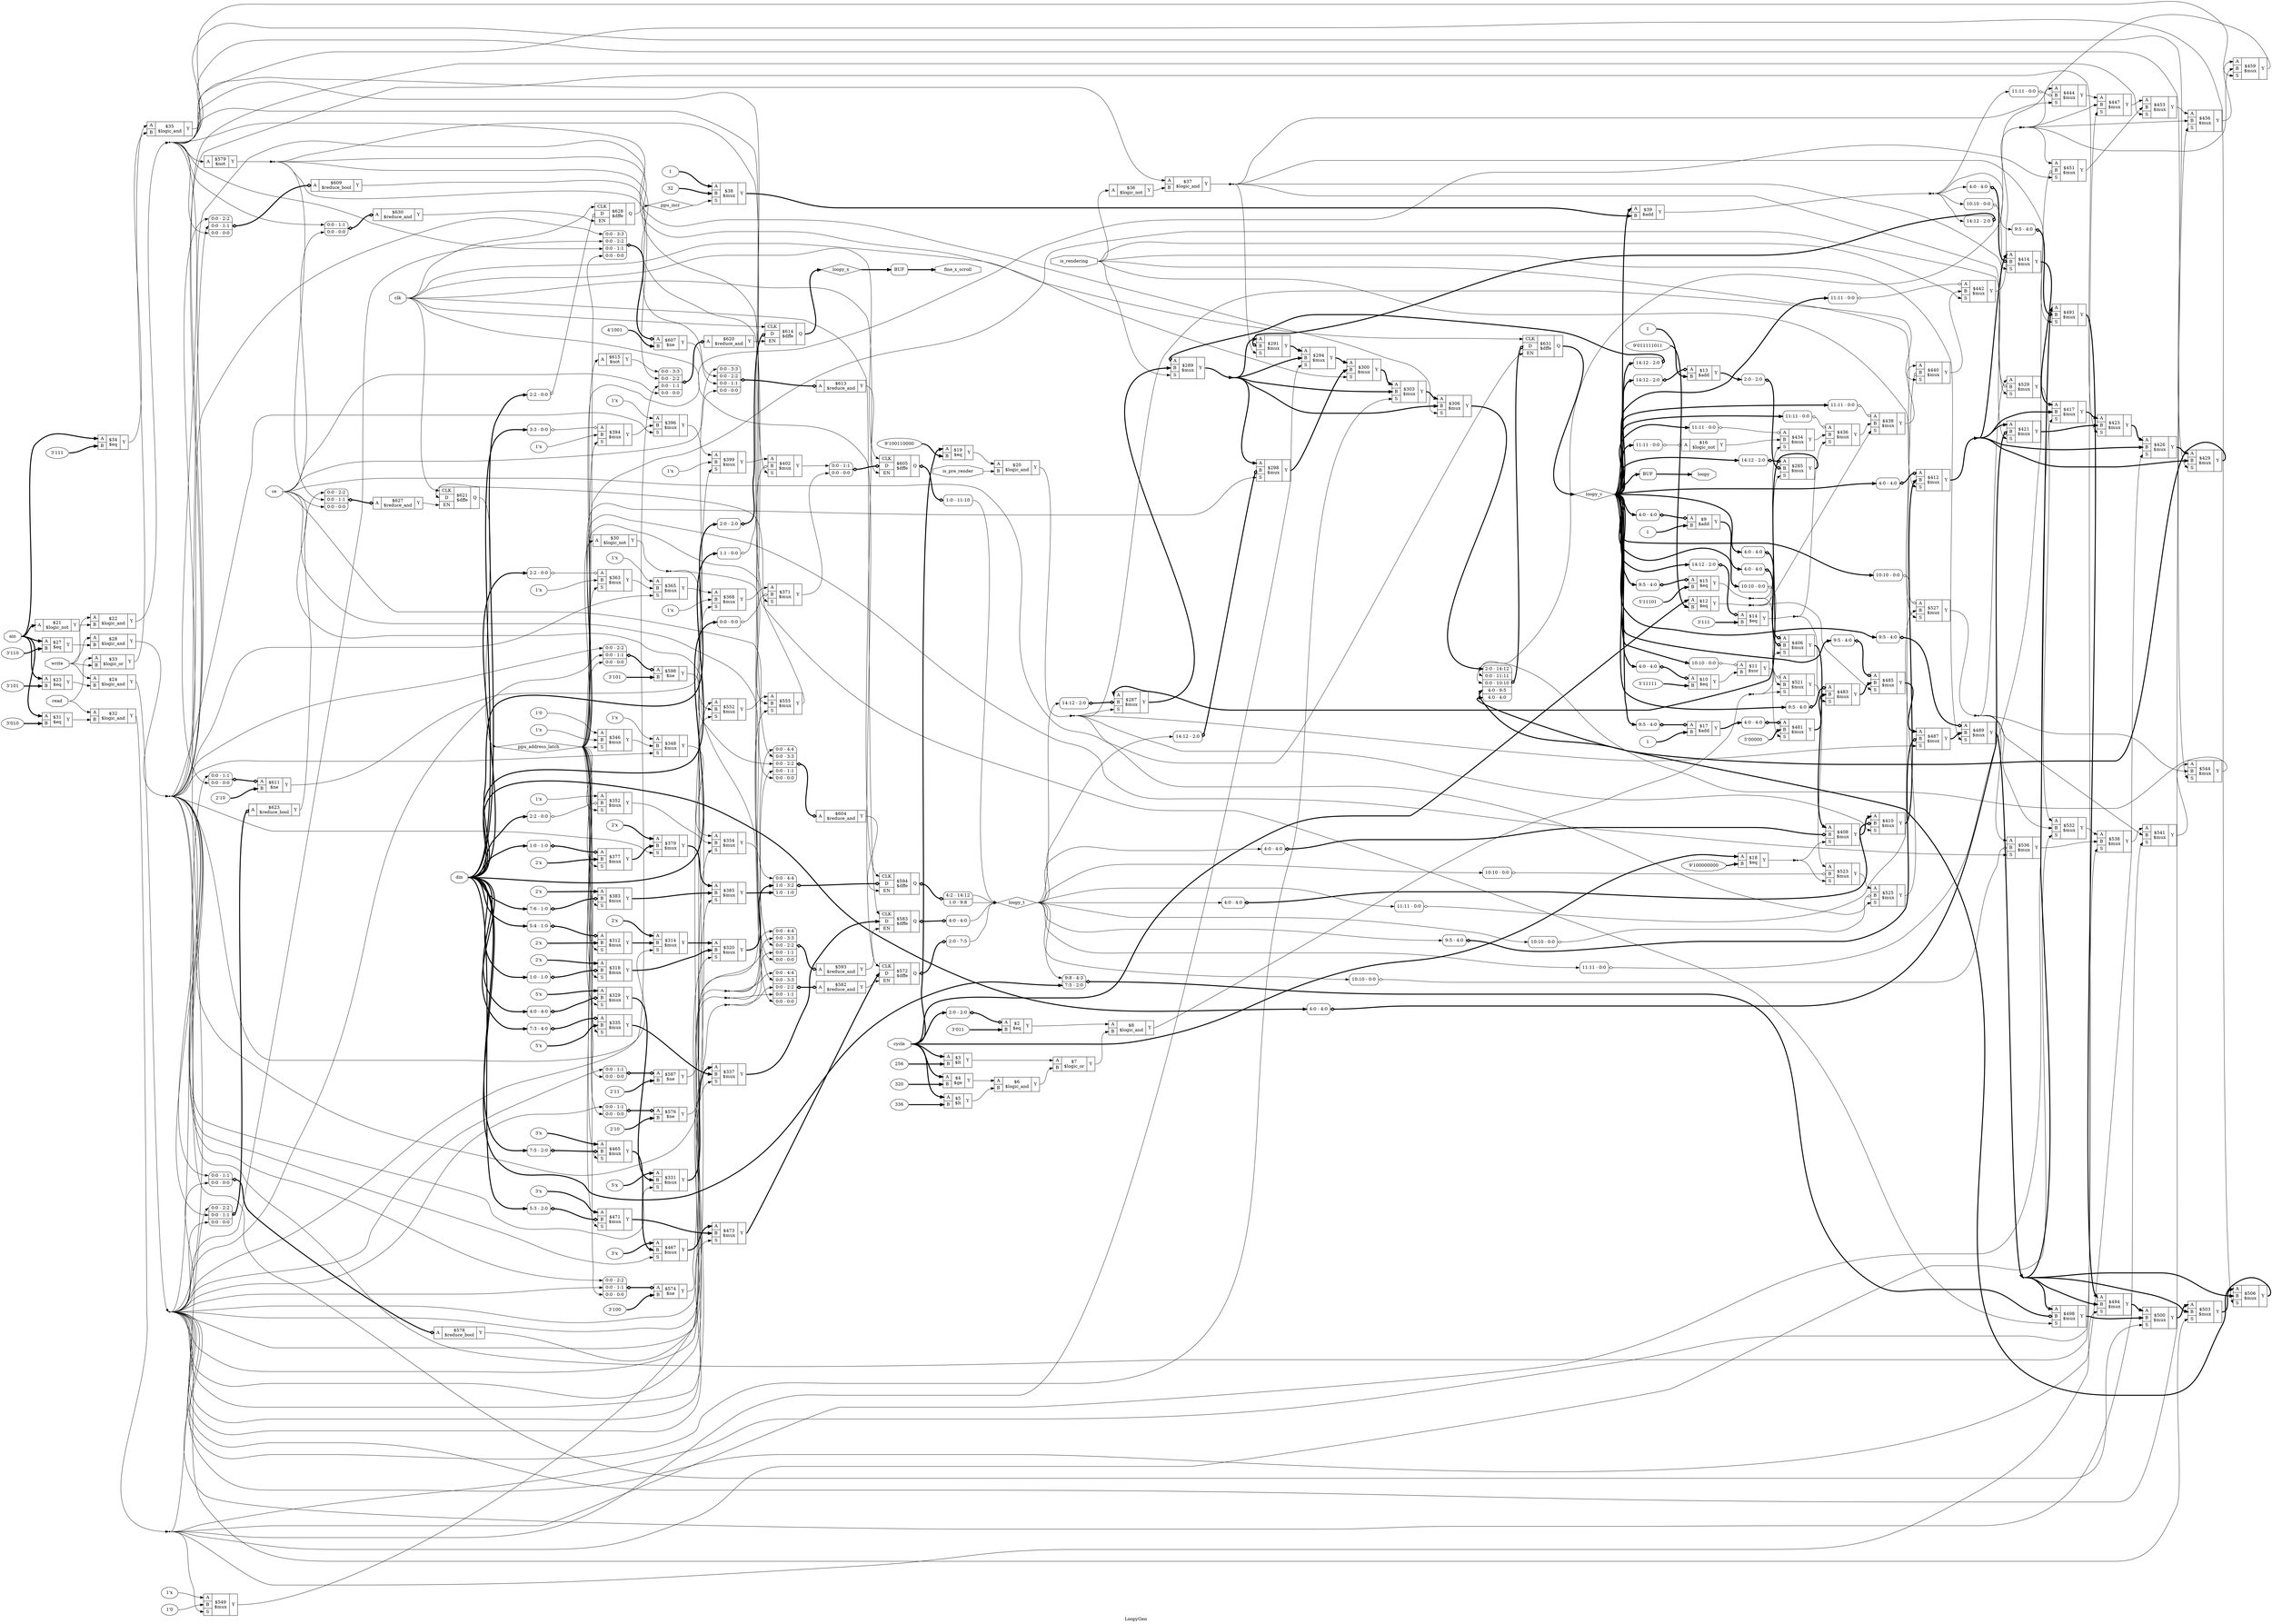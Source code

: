 digraph "LoopyGen" {
label="LoopyGen";
rankdir="LR";
remincross=true;
n136 [ shape=octagon, label="ain", color="black", fontcolor="black" ];
n137 [ shape=octagon, label="ce", color="black", fontcolor="black" ];
n138 [ shape=octagon, label="clk", color="black", fontcolor="black" ];
n139 [ shape=octagon, label="cycle", color="black", fontcolor="black" ];
n140 [ shape=octagon, label="din", color="black", fontcolor="black" ];
n141 [ shape=octagon, label="fine_x_scroll", color="black", fontcolor="black" ];
n142 [ shape=octagon, label="is_pre_render", color="black", fontcolor="black" ];
n143 [ shape=octagon, label="is_rendering", color="black", fontcolor="black" ];
n144 [ shape=octagon, label="loopy", color="black", fontcolor="black" ];
n145 [ shape=diamond, label="loopy_t", color="black", fontcolor="black" ];
n146 [ shape=diamond, label="loopy_v", color="black", fontcolor="black" ];
n147 [ shape=diamond, label="loopy_x", color="black", fontcolor="black" ];
n148 [ shape=diamond, label="ppu_address_latch", color="black", fontcolor="black" ];
n149 [ shape=diamond, label="ppu_incr", color="black", fontcolor="black" ];
n150 [ shape=octagon, label="read", color="black", fontcolor="black" ];
n151 [ shape=octagon, label="write", color="black", fontcolor="black" ];
v1 [ label="1" ];
c155 [ shape=record, label="{{<p152> A|<p153> B}|$9\n$add|{<p154> Y}}" ];
x0 [ shape=record, style=rounded, label="<s0> 4:0 - 4:0 " ];
x0:e -> c155:p152:w [arrowhead=odiamond, arrowtail=odiamond, dir=both, color="black", style="setlinewidth(3)", label=""];
v3 [ label="1" ];
c156 [ shape=record, label="{{<p152> A|<p153> B}|$13\n$add|{<p154> Y}}" ];
x2 [ shape=record, style=rounded, label="<s0> 14:12 - 2:0 " ];
x2:e -> c156:p152:w [arrowhead=odiamond, arrowtail=odiamond, dir=both, color="black", style="setlinewidth(3)", label=""];
v5 [ label="1" ];
c157 [ shape=record, label="{{<p152> A|<p153> B}|$17\n$add|{<p154> Y}}" ];
x4 [ shape=record, style=rounded, label="<s0> 9:5 - 4:0 " ];
x4:e -> c157:p152:w [arrowhead=odiamond, arrowtail=odiamond, dir=both, color="black", style="setlinewidth(3)", label=""];
c158 [ shape=record, label="{{<p152> A|<p153> B}|$39\n$add|{<p154> Y}}" ];
c163 [ shape=record, label="{{<p159> CLK|<p160> D|<p161> EN}|$572\n$dffe|{<p162> Q}}" ];
x6 [ shape=record, style=rounded, label="<s0> 2:0 - 7:5 " ];
c163:p162:e -> x6:w [arrowhead=odiamond, arrowtail=odiamond, dir=both, color="black", style="setlinewidth(3)", label=""];
c164 [ shape=record, label="{{<p159> CLK|<p160> D|<p161> EN}|$583\n$dffe|{<p162> Q}}" ];
x7 [ shape=record, style=rounded, label="<s0> 4:0 - 4:0 " ];
c164:p162:e -> x7:w [arrowhead=odiamond, arrowtail=odiamond, dir=both, color="black", style="setlinewidth(3)", label=""];
c165 [ shape=record, label="{{<p159> CLK|<p160> D|<p161> EN}|$594\n$dffe|{<p162> Q}}" ];
x8 [ shape=record, style=rounded, label="<s2> 0:0 - 4:4 |<s1> 1:0 - 3:2 |<s0> 1:0 - 1:0 " ];
x8:e -> c165:p160:w [arrowhead=odiamond, arrowtail=odiamond, dir=both, color="black", style="setlinewidth(3)", label=""];
x9 [ shape=record, style=rounded, label="<s1> 4:2 - 14:12 |<s0> 1:0 - 9:8 " ];
c165:p162:e -> x9:w [arrowhead=odiamond, arrowtail=odiamond, dir=both, color="black", style="setlinewidth(3)", label=""];
c166 [ shape=record, label="{{<p159> CLK|<p160> D|<p161> EN}|$605\n$dffe|{<p162> Q}}" ];
x10 [ shape=record, style=rounded, label="<s1> 0:0 - 1:1 |<s0> 0:0 - 0:0 " ];
x10:e -> c166:p160:w [arrowhead=odiamond, arrowtail=odiamond, dir=both, color="black", style="setlinewidth(3)", label=""];
x11 [ shape=record, style=rounded, label="<s0> 1:0 - 11:10 " ];
c166:p162:e -> x11:w [arrowhead=odiamond, arrowtail=odiamond, dir=both, color="black", style="setlinewidth(3)", label=""];
c167 [ shape=record, label="{{<p159> CLK|<p160> D|<p161> EN}|$614\n$dffe|{<p162> Q}}" ];
x12 [ shape=record, style=rounded, label="<s0> 2:0 - 2:0 " ];
x12:e -> c167:p160:w [arrowhead=odiamond, arrowtail=odiamond, dir=both, color="black", style="setlinewidth(3)", label=""];
c168 [ shape=record, label="{{<p159> CLK|<p160> D|<p161> EN}|$621\n$dffe|{<p162> Q}}" ];
c169 [ shape=record, label="{{<p159> CLK|<p160> D|<p161> EN}|$628\n$dffe|{<p162> Q}}" ];
x13 [ shape=record, style=rounded, label="<s0> 2:2 - 0:0 " ];
x13:e -> c169:p160:w [arrowhead=odiamond, arrowtail=odiamond, dir=both, color="black", label=""];
c170 [ shape=record, label="{{<p159> CLK|<p160> D|<p161> EN}|$631\n$dffe|{<p162> Q}}" ];
x14 [ shape=record, style=rounded, label="<s4> 2:0 - 14:12 |<s3> 0:0 - 11:11 |<s2> 0:0 - 10:10 |<s1> 4:0 - 9:5 |<s0> 4:0 - 4:0 " ];
x14:e -> c170:p160:w [arrowhead=odiamond, arrowtail=odiamond, dir=both, color="black", style="setlinewidth(3)", label=""];
v16 [ label="3'100" ];
c171 [ shape=record, label="{{<p152> A|<p153> B}|$574\n$ne|{<p154> Y}}" ];
x15 [ shape=record, style=rounded, label="<s2> 0:0 - 2:2 |<s1> 0:0 - 1:1 |<s0> 0:0 - 0:0 " ];
x15:e -> c171:p152:w [arrowhead=odiamond, arrowtail=odiamond, dir=both, color="black", style="setlinewidth(3)", label=""];
v18 [ label="2'10" ];
c172 [ shape=record, label="{{<p152> A|<p153> B}|$576\n$ne|{<p154> Y}}" ];
x17 [ shape=record, style=rounded, label="<s1> 0:0 - 1:1 |<s0> 0:0 - 0:0 " ];
x17:e -> c172:p152:w [arrowhead=odiamond, arrowtail=odiamond, dir=both, color="black", style="setlinewidth(3)", label=""];
c173 [ shape=record, label="{{<p152> A}|$578\n$reduce_bool|{<p154> Y}}" ];
x19 [ shape=record, style=rounded, label="<s1> 0:0 - 1:1 |<s0> 0:0 - 0:0 " ];
x19:e -> c173:p152:w [arrowhead=odiamond, arrowtail=odiamond, dir=both, color="black", style="setlinewidth(3)", label=""];
v21 [ label="2'11" ];
c174 [ shape=record, label="{{<p152> A|<p153> B}|$587\n$ne|{<p154> Y}}" ];
x20 [ shape=record, style=rounded, label="<s1> 0:0 - 1:1 |<s0> 0:0 - 0:0 " ];
x20:e -> c174:p152:w [arrowhead=odiamond, arrowtail=odiamond, dir=both, color="black", style="setlinewidth(3)", label=""];
v23 [ label="3'101" ];
c175 [ shape=record, label="{{<p152> A|<p153> B}|$598\n$ne|{<p154> Y}}" ];
x22 [ shape=record, style=rounded, label="<s2> 0:0 - 2:2 |<s1> 0:0 - 1:1 |<s0> 0:0 - 0:0 " ];
x22:e -> c175:p152:w [arrowhead=odiamond, arrowtail=odiamond, dir=both, color="black", style="setlinewidth(3)", label=""];
v25 [ label="4'1001" ];
c176 [ shape=record, label="{{<p152> A|<p153> B}|$607\n$ne|{<p154> Y}}" ];
x24 [ shape=record, style=rounded, label="<s3> 0:0 - 3:3 |<s2> 0:0 - 2:2 |<s1> 0:0 - 1:1 |<s0> 0:0 - 0:0 " ];
x24:e -> c176:p152:w [arrowhead=odiamond, arrowtail=odiamond, dir=both, color="black", style="setlinewidth(3)", label=""];
c177 [ shape=record, label="{{<p152> A}|$609\n$reduce_bool|{<p154> Y}}" ];
x26 [ shape=record, style=rounded, label="<s2> 0:0 - 2:2 |<s1> 0:0 - 1:1 |<s0> 0:0 - 0:0 " ];
x26:e -> c177:p152:w [arrowhead=odiamond, arrowtail=odiamond, dir=both, color="black", style="setlinewidth(3)", label=""];
v28 [ label="2'10" ];
c178 [ shape=record, label="{{<p152> A|<p153> B}|$611\n$ne|{<p154> Y}}" ];
x27 [ shape=record, style=rounded, label="<s1> 0:0 - 1:1 |<s0> 0:0 - 0:0 " ];
x27:e -> c178:p152:w [arrowhead=odiamond, arrowtail=odiamond, dir=both, color="black", style="setlinewidth(3)", label=""];
c179 [ shape=record, label="{{<p152> A}|$623\n$reduce_bool|{<p154> Y}}" ];
x29 [ shape=record, style=rounded, label="<s2> 0:0 - 2:2 |<s1> 0:0 - 1:1 |<s0> 0:0 - 0:0 " ];
x29:e -> c179:p152:w [arrowhead=odiamond, arrowtail=odiamond, dir=both, color="black", style="setlinewidth(3)", label=""];
c180 [ shape=record, label="{{<p152> A}|$579\n$not|{<p154> Y}}" ];
c181 [ shape=record, label="{{<p152> A}|$615\n$not|{<p154> Y}}" ];
c182 [ shape=record, label="{{<p152> A}|$582\n$reduce_and|{<p154> Y}}" ];
x30 [ shape=record, style=rounded, label="<s4> 0:0 - 4:4 |<s3> 0:0 - 3:3 |<s2> 0:0 - 2:2 |<s1> 0:0 - 1:1 |<s0> 0:0 - 0:0 " ];
x30:e -> c182:p152:w [arrowhead=odiamond, arrowtail=odiamond, dir=both, color="black", style="setlinewidth(3)", label=""];
c183 [ shape=record, label="{{<p152> A}|$593\n$reduce_and|{<p154> Y}}" ];
x31 [ shape=record, style=rounded, label="<s4> 0:0 - 4:4 |<s3> 0:0 - 3:3 |<s2> 0:0 - 2:2 |<s1> 0:0 - 1:1 |<s0> 0:0 - 0:0 " ];
x31:e -> c183:p152:w [arrowhead=odiamond, arrowtail=odiamond, dir=both, color="black", style="setlinewidth(3)", label=""];
c184 [ shape=record, label="{{<p152> A}|$604\n$reduce_and|{<p154> Y}}" ];
x32 [ shape=record, style=rounded, label="<s4> 0:0 - 4:4 |<s3> 0:0 - 3:3 |<s2> 0:0 - 2:2 |<s1> 0:0 - 1:1 |<s0> 0:0 - 0:0 " ];
x32:e -> c184:p152:w [arrowhead=odiamond, arrowtail=odiamond, dir=both, color="black", style="setlinewidth(3)", label=""];
c185 [ shape=record, label="{{<p152> A}|$613\n$reduce_and|{<p154> Y}}" ];
x33 [ shape=record, style=rounded, label="<s3> 0:0 - 3:3 |<s2> 0:0 - 2:2 |<s1> 0:0 - 1:1 |<s0> 0:0 - 0:0 " ];
x33:e -> c185:p152:w [arrowhead=odiamond, arrowtail=odiamond, dir=both, color="black", style="setlinewidth(3)", label=""];
c186 [ shape=record, label="{{<p152> A}|$620\n$reduce_and|{<p154> Y}}" ];
x34 [ shape=record, style=rounded, label="<s3> 0:0 - 3:3 |<s2> 0:0 - 2:2 |<s1> 0:0 - 1:1 |<s0> 0:0 - 0:0 " ];
x34:e -> c186:p152:w [arrowhead=odiamond, arrowtail=odiamond, dir=both, color="black", style="setlinewidth(3)", label=""];
c187 [ shape=record, label="{{<p152> A}|$627\n$reduce_and|{<p154> Y}}" ];
x35 [ shape=record, style=rounded, label="<s2> 0:0 - 2:2 |<s1> 0:0 - 1:1 |<s0> 0:0 - 0:0 " ];
x35:e -> c187:p152:w [arrowhead=odiamond, arrowtail=odiamond, dir=both, color="black", style="setlinewidth(3)", label=""];
c188 [ shape=record, label="{{<p152> A}|$630\n$reduce_and|{<p154> Y}}" ];
x36 [ shape=record, style=rounded, label="<s1> 0:0 - 1:1 |<s0> 0:0 - 0:0 " ];
x36:e -> c188:p152:w [arrowhead=odiamond, arrowtail=odiamond, dir=both, color="black", style="setlinewidth(3)", label=""];
v38 [ label="3'011" ];
c189 [ shape=record, label="{{<p152> A|<p153> B}|$2\n$eq|{<p154> Y}}" ];
x37 [ shape=record, style=rounded, label="<s0> 2:0 - 2:0 " ];
x37:e -> c189:p152:w [arrowhead=odiamond, arrowtail=odiamond, dir=both, color="black", style="setlinewidth(3)", label=""];
v40 [ label="5'11111" ];
c190 [ shape=record, label="{{<p152> A|<p153> B}|$10\n$eq|{<p154> Y}}" ];
x39 [ shape=record, style=rounded, label="<s0> 4:0 - 4:0 " ];
x39:e -> c190:p152:w [arrowhead=odiamond, arrowtail=odiamond, dir=both, color="black", style="setlinewidth(3)", label=""];
v41 [ label="9'011111011" ];
c191 [ shape=record, label="{{<p152> A|<p153> B}|$12\n$eq|{<p154> Y}}" ];
v43 [ label="3'111" ];
c192 [ shape=record, label="{{<p152> A|<p153> B}|$14\n$eq|{<p154> Y}}" ];
x42 [ shape=record, style=rounded, label="<s0> 14:12 - 2:0 " ];
x42:e -> c192:p152:w [arrowhead=odiamond, arrowtail=odiamond, dir=both, color="black", style="setlinewidth(3)", label=""];
v45 [ label="5'11101" ];
c193 [ shape=record, label="{{<p152> A|<p153> B}|$15\n$eq|{<p154> Y}}" ];
x44 [ shape=record, style=rounded, label="<s0> 9:5 - 4:0 " ];
x44:e -> c193:p152:w [arrowhead=odiamond, arrowtail=odiamond, dir=both, color="black", style="setlinewidth(3)", label=""];
v46 [ label="9'100000000" ];
c194 [ shape=record, label="{{<p152> A|<p153> B}|$18\n$eq|{<p154> Y}}" ];
v47 [ label="9'100110000" ];
c195 [ shape=record, label="{{<p152> A|<p153> B}|$19\n$eq|{<p154> Y}}" ];
c196 [ shape=record, label="{{<p152> A}|$21\n$logic_not|{<p154> Y}}" ];
v48 [ label="3'101" ];
c197 [ shape=record, label="{{<p152> A|<p153> B}|$23\n$eq|{<p154> Y}}" ];
v49 [ label="3'110" ];
c198 [ shape=record, label="{{<p152> A|<p153> B}|$27\n$eq|{<p154> Y}}" ];
v50 [ label="3'010" ];
c199 [ shape=record, label="{{<p152> A|<p153> B}|$31\n$eq|{<p154> Y}}" ];
v51 [ label="3'111" ];
c200 [ shape=record, label="{{<p152> A|<p153> B}|$34\n$eq|{<p154> Y}}" ];
v52 [ label="320" ];
c201 [ shape=record, label="{{<p152> A|<p153> B}|$4\n$ge|{<p154> Y}}" ];
c202 [ shape=record, label="{{<p152> A|<p153> B}|$6\n$logic_and|{<p154> Y}}" ];
c203 [ shape=record, label="{{<p152> A|<p153> B}|$8\n$logic_and|{<p154> Y}}" ];
c204 [ shape=record, label="{{<p152> A|<p153> B}|$20\n$logic_and|{<p154> Y}}" ];
c205 [ shape=record, label="{{<p152> A|<p153> B}|$22\n$logic_and|{<p154> Y}}" ];
c206 [ shape=record, label="{{<p152> A|<p153> B}|$24\n$logic_and|{<p154> Y}}" ];
c207 [ shape=record, label="{{<p152> A|<p153> B}|$28\n$logic_and|{<p154> Y}}" ];
c208 [ shape=record, label="{{<p152> A|<p153> B}|$32\n$logic_and|{<p154> Y}}" ];
c209 [ shape=record, label="{{<p152> A|<p153> B}|$35\n$logic_and|{<p154> Y}}" ];
c210 [ shape=record, label="{{<p152> A|<p153> B}|$37\n$logic_and|{<p154> Y}}" ];
c211 [ shape=record, label="{{<p152> A}|$16\n$logic_not|{<p154> Y}}" ];
x53 [ shape=record, style=rounded, label="<s0> 11:11 - 0:0 " ];
x53:e -> c211:p152:w [arrowhead=odiamond, arrowtail=odiamond, dir=both, color="black", label=""];
c212 [ shape=record, label="{{<p152> A}|$30\n$logic_not|{<p154> Y}}" ];
c213 [ shape=record, label="{{<p152> A}|$36\n$logic_not|{<p154> Y}}" ];
c214 [ shape=record, label="{{<p152> A|<p153> B}|$7\n$logic_or|{<p154> Y}}" ];
c215 [ shape=record, label="{{<p152> A|<p153> B}|$33\n$logic_or|{<p154> Y}}" ];
v54 [ label="256" ];
c216 [ shape=record, label="{{<p152> A|<p153> B}|$3\n$lt|{<p154> Y}}" ];
v55 [ label="336" ];
c217 [ shape=record, label="{{<p152> A|<p153> B}|$5\n$lt|{<p154> Y}}" ];
c219 [ shape=record, label="{{<p152> A|<p153> B|<p218> S}|$285\n$mux|{<p154> Y}}" ];
x56 [ shape=record, style=rounded, label="<s0> 14:12 - 2:0 " ];
x56:e -> c219:p152:w [arrowhead=odiamond, arrowtail=odiamond, dir=both, color="black", style="setlinewidth(3)", label=""];
x57 [ shape=record, style=rounded, label="<s0> 2:0 - 2:0 " ];
x57:e -> c219:p153:w [arrowhead=odiamond, arrowtail=odiamond, dir=both, color="black", style="setlinewidth(3)", label=""];
c220 [ shape=record, label="{{<p152> A|<p153> B|<p218> S}|$287\n$mux|{<p154> Y}}" ];
x58 [ shape=record, style=rounded, label="<s0> 14:12 - 2:0 " ];
x58:e -> c220:p153:w [arrowhead=odiamond, arrowtail=odiamond, dir=both, color="black", style="setlinewidth(3)", label=""];
c221 [ shape=record, label="{{<p152> A|<p153> B|<p218> S}|$289\n$mux|{<p154> Y}}" ];
x59 [ shape=record, style=rounded, label="<s0> 14:12 - 2:0 " ];
x59:e -> c221:p152:w [arrowhead=odiamond, arrowtail=odiamond, dir=both, color="black", style="setlinewidth(3)", label=""];
c222 [ shape=record, label="{{<p152> A|<p153> B|<p218> S}|$291\n$mux|{<p154> Y}}" ];
x60 [ shape=record, style=rounded, label="<s0> 14:12 - 2:0 " ];
x60:e -> c222:p153:w [arrowhead=odiamond, arrowtail=odiamond, dir=both, color="black", style="setlinewidth(3)", label=""];
c223 [ shape=record, label="{{<p152> A|<p153> B|<p218> S}|$294\n$mux|{<p154> Y}}" ];
c224 [ shape=record, label="{{<p152> A|<p153> B|<p218> S}|$298\n$mux|{<p154> Y}}" ];
x61 [ shape=record, style=rounded, label="<s0> 14:12 - 2:0 " ];
x61:e -> c224:p153:w [arrowhead=odiamond, arrowtail=odiamond, dir=both, color="black", style="setlinewidth(3)", label=""];
c225 [ shape=record, label="{{<p152> A|<p153> B|<p218> S}|$300\n$mux|{<p154> Y}}" ];
c226 [ shape=record, label="{{<p152> A|<p153> B|<p218> S}|$303\n$mux|{<p154> Y}}" ];
c227 [ shape=record, label="{{<p152> A|<p153> B|<p218> S}|$306\n$mux|{<p154> Y}}" ];
v63 [ label="2'x" ];
c228 [ shape=record, label="{{<p152> A|<p153> B|<p218> S}|$312\n$mux|{<p154> Y}}" ];
x62 [ shape=record, style=rounded, label="<s0> 5:4 - 1:0 " ];
x62:e -> c228:p152:w [arrowhead=odiamond, arrowtail=odiamond, dir=both, color="black", style="setlinewidth(3)", label=""];
v64 [ label="2'x" ];
c229 [ shape=record, label="{{<p152> A|<p153> B|<p218> S}|$314\n$mux|{<p154> Y}}" ];
v65 [ label="2'x" ];
c230 [ shape=record, label="{{<p152> A|<p153> B|<p218> S}|$318\n$mux|{<p154> Y}}" ];
x66 [ shape=record, style=rounded, label="<s0> 1:0 - 1:0 " ];
x66:e -> c230:p153:w [arrowhead=odiamond, arrowtail=odiamond, dir=both, color="black", style="setlinewidth(3)", label=""];
c231 [ shape=record, label="{{<p152> A|<p153> B|<p218> S}|$320\n$mux|{<p154> Y}}" ];
v67 [ label="5'x" ];
c232 [ shape=record, label="{{<p152> A|<p153> B|<p218> S}|$329\n$mux|{<p154> Y}}" ];
x68 [ shape=record, style=rounded, label="<s0> 4:0 - 4:0 " ];
x68:e -> c232:p153:w [arrowhead=odiamond, arrowtail=odiamond, dir=both, color="black", style="setlinewidth(3)", label=""];
v69 [ label="5'x" ];
c233 [ shape=record, label="{{<p152> A|<p153> B|<p218> S}|$331\n$mux|{<p154> Y}}" ];
v71 [ label="5'x" ];
c234 [ shape=record, label="{{<p152> A|<p153> B|<p218> S}|$335\n$mux|{<p154> Y}}" ];
x70 [ shape=record, style=rounded, label="<s0> 7:3 - 4:0 " ];
x70:e -> c234:p152:w [arrowhead=odiamond, arrowtail=odiamond, dir=both, color="black", style="setlinewidth(3)", label=""];
c235 [ shape=record, label="{{<p152> A|<p153> B|<p218> S}|$337\n$mux|{<p154> Y}}" ];
v72 [ label="1'0" ];
v73 [ label="1'x" ];
c236 [ shape=record, label="{{<p152> A|<p153> B|<p218> S}|$346\n$mux|{<p154> Y}}" ];
v74 [ label="1'x" ];
c237 [ shape=record, label="{{<p152> A|<p153> B|<p218> S}|$348\n$mux|{<p154> Y}}" ];
v75 [ label="1'x" ];
c238 [ shape=record, label="{{<p152> A|<p153> B|<p218> S}|$352\n$mux|{<p154> Y}}" ];
x76 [ shape=record, style=rounded, label="<s0> 2:2 - 0:0 " ];
x76:e -> c238:p153:w [arrowhead=odiamond, arrowtail=odiamond, dir=both, color="black", label=""];
c239 [ shape=record, label="{{<p152> A|<p153> B|<p218> S}|$354\n$mux|{<p154> Y}}" ];
v78 [ label="1'x" ];
c240 [ shape=record, label="{{<p152> A|<p153> B|<p218> S}|$363\n$mux|{<p154> Y}}" ];
x77 [ shape=record, style=rounded, label="<s0> 2:2 - 0:0 " ];
x77:e -> c240:p152:w [arrowhead=odiamond, arrowtail=odiamond, dir=both, color="black", label=""];
v79 [ label="1'x" ];
c241 [ shape=record, label="{{<p152> A|<p153> B|<p218> S}|$365\n$mux|{<p154> Y}}" ];
v80 [ label="1'x" ];
c242 [ shape=record, label="{{<p152> A|<p153> B|<p218> S}|$368\n$mux|{<p154> Y}}" ];
c243 [ shape=record, label="{{<p152> A|<p153> B|<p218> S}|$371\n$mux|{<p154> Y}}" ];
x81 [ shape=record, style=rounded, label="<s0> 0:0 - 0:0 " ];
x81:e -> c243:p153:w [arrowhead=odiamond, arrowtail=odiamond, dir=both, color="black", label=""];
v83 [ label="2'x" ];
c244 [ shape=record, label="{{<p152> A|<p153> B|<p218> S}|$377\n$mux|{<p154> Y}}" ];
x82 [ shape=record, style=rounded, label="<s0> 1:0 - 1:0 " ];
x82:e -> c244:p152:w [arrowhead=odiamond, arrowtail=odiamond, dir=both, color="black", style="setlinewidth(3)", label=""];
v84 [ label="2'x" ];
c245 [ shape=record, label="{{<p152> A|<p153> B|<p218> S}|$379\n$mux|{<p154> Y}}" ];
v85 [ label="2'x" ];
c246 [ shape=record, label="{{<p152> A|<p153> B|<p218> S}|$383\n$mux|{<p154> Y}}" ];
x86 [ shape=record, style=rounded, label="<s0> 7:6 - 1:0 " ];
x86:e -> c246:p153:w [arrowhead=odiamond, arrowtail=odiamond, dir=both, color="black", style="setlinewidth(3)", label=""];
c247 [ shape=record, label="{{<p152> A|<p153> B|<p218> S}|$385\n$mux|{<p154> Y}}" ];
v88 [ label="1'x" ];
c248 [ shape=record, label="{{<p152> A|<p153> B|<p218> S}|$394\n$mux|{<p154> Y}}" ];
x87 [ shape=record, style=rounded, label="<s0> 3:3 - 0:0 " ];
x87:e -> c248:p152:w [arrowhead=odiamond, arrowtail=odiamond, dir=both, color="black", label=""];
v89 [ label="1'x" ];
c249 [ shape=record, label="{{<p152> A|<p153> B|<p218> S}|$396\n$mux|{<p154> Y}}" ];
v90 [ label="1'x" ];
c250 [ shape=record, label="{{<p152> A|<p153> B|<p218> S}|$399\n$mux|{<p154> Y}}" ];
c251 [ shape=record, label="{{<p152> A|<p153> B|<p218> S}|$402\n$mux|{<p154> Y}}" ];
x91 [ shape=record, style=rounded, label="<s0> 1:1 - 0:0 " ];
x91:e -> c251:p153:w [arrowhead=odiamond, arrowtail=odiamond, dir=both, color="black", label=""];
c252 [ shape=record, label="{{<p152> A|<p153> B|<p218> S}|$406\n$mux|{<p154> Y}}" ];
x92 [ shape=record, style=rounded, label="<s0> 4:0 - 4:0 " ];
x92:e -> c252:p152:w [arrowhead=odiamond, arrowtail=odiamond, dir=both, color="black", style="setlinewidth(3)", label=""];
x93 [ shape=record, style=rounded, label="<s0> 4:0 - 4:0 " ];
x93:e -> c252:p153:w [arrowhead=odiamond, arrowtail=odiamond, dir=both, color="black", style="setlinewidth(3)", label=""];
c253 [ shape=record, label="{{<p152> A|<p153> B|<p218> S}|$408\n$mux|{<p154> Y}}" ];
x94 [ shape=record, style=rounded, label="<s0> 4:0 - 4:0 " ];
x94:e -> c253:p153:w [arrowhead=odiamond, arrowtail=odiamond, dir=both, color="black", style="setlinewidth(3)", label=""];
c254 [ shape=record, label="{{<p152> A|<p153> B|<p218> S}|$410\n$mux|{<p154> Y}}" ];
x95 [ shape=record, style=rounded, label="<s0> 4:0 - 4:0 " ];
x95:e -> c254:p153:w [arrowhead=odiamond, arrowtail=odiamond, dir=both, color="black", style="setlinewidth(3)", label=""];
c255 [ shape=record, label="{{<p152> A|<p153> B|<p218> S}|$412\n$mux|{<p154> Y}}" ];
x96 [ shape=record, style=rounded, label="<s0> 4:0 - 4:0 " ];
x96:e -> c255:p152:w [arrowhead=odiamond, arrowtail=odiamond, dir=both, color="black", style="setlinewidth(3)", label=""];
c256 [ shape=record, label="{{<p152> A|<p153> B|<p218> S}|$414\n$mux|{<p154> Y}}" ];
x97 [ shape=record, style=rounded, label="<s0> 4:0 - 4:0 " ];
x97:e -> c256:p153:w [arrowhead=odiamond, arrowtail=odiamond, dir=both, color="black", style="setlinewidth(3)", label=""];
c257 [ shape=record, label="{{<p152> A|<p153> B|<p218> S}|$417\n$mux|{<p154> Y}}" ];
c258 [ shape=record, label="{{<p152> A|<p153> B|<p218> S}|$421\n$mux|{<p154> Y}}" ];
x98 [ shape=record, style=rounded, label="<s0> 4:0 - 4:0 " ];
x98:e -> c258:p153:w [arrowhead=odiamond, arrowtail=odiamond, dir=both, color="black", style="setlinewidth(3)", label=""];
c259 [ shape=record, label="{{<p152> A|<p153> B|<p218> S}|$423\n$mux|{<p154> Y}}" ];
c260 [ shape=record, label="{{<p152> A|<p153> B|<p218> S}|$426\n$mux|{<p154> Y}}" ];
c261 [ shape=record, label="{{<p152> A|<p153> B|<p218> S}|$429\n$mux|{<p154> Y}}" ];
c262 [ shape=record, label="{{<p152> A|<p153> B|<p218> S}|$434\n$mux|{<p154> Y}}" ];
x99 [ shape=record, style=rounded, label="<s0> 11:11 - 0:0 " ];
x99:e -> c262:p152:w [arrowhead=odiamond, arrowtail=odiamond, dir=both, color="black", label=""];
c263 [ shape=record, label="{{<p152> A|<p153> B|<p218> S}|$436\n$mux|{<p154> Y}}" ];
x100 [ shape=record, style=rounded, label="<s0> 11:11 - 0:0 " ];
x100:e -> c263:p152:w [arrowhead=odiamond, arrowtail=odiamond, dir=both, color="black", label=""];
c264 [ shape=record, label="{{<p152> A|<p153> B|<p218> S}|$438\n$mux|{<p154> Y}}" ];
x101 [ shape=record, style=rounded, label="<s0> 11:11 - 0:0 " ];
x101:e -> c264:p152:w [arrowhead=odiamond, arrowtail=odiamond, dir=both, color="black", label=""];
c265 [ shape=record, label="{{<p152> A|<p153> B|<p218> S}|$440\n$mux|{<p154> Y}}" ];
x102 [ shape=record, style=rounded, label="<s0> 11:11 - 0:0 " ];
x102:e -> c265:p153:w [arrowhead=odiamond, arrowtail=odiamond, dir=both, color="black", label=""];
c266 [ shape=record, label="{{<p152> A|<p153> B|<p218> S}|$442\n$mux|{<p154> Y}}" ];
x103 [ shape=record, style=rounded, label="<s0> 11:11 - 0:0 " ];
x103:e -> c266:p152:w [arrowhead=odiamond, arrowtail=odiamond, dir=both, color="black", label=""];
c267 [ shape=record, label="{{<p152> A|<p153> B|<p218> S}|$444\n$mux|{<p154> Y}}" ];
x104 [ shape=record, style=rounded, label="<s0> 11:11 - 0:0 " ];
x104:e -> c267:p153:w [arrowhead=odiamond, arrowtail=odiamond, dir=both, color="black", label=""];
c268 [ shape=record, label="{{<p152> A|<p153> B|<p218> S}|$447\n$mux|{<p154> Y}}" ];
c269 [ shape=record, label="{{<p152> A|<p153> B|<p218> S}|$451\n$mux|{<p154> Y}}" ];
x105 [ shape=record, style=rounded, label="<s0> 11:11 - 0:0 " ];
x105:e -> c269:p153:w [arrowhead=odiamond, arrowtail=odiamond, dir=both, color="black", label=""];
c270 [ shape=record, label="{{<p152> A|<p153> B|<p218> S}|$453\n$mux|{<p154> Y}}" ];
c271 [ shape=record, label="{{<p152> A|<p153> B|<p218> S}|$456\n$mux|{<p154> Y}}" ];
c272 [ shape=record, label="{{<p152> A|<p153> B|<p218> S}|$459\n$mux|{<p154> Y}}" ];
v106 [ label="3'x" ];
c273 [ shape=record, label="{{<p152> A|<p153> B|<p218> S}|$465\n$mux|{<p154> Y}}" ];
x107 [ shape=record, style=rounded, label="<s0> 7:5 - 2:0 " ];
x107:e -> c273:p153:w [arrowhead=odiamond, arrowtail=odiamond, dir=both, color="black", style="setlinewidth(3)", label=""];
v108 [ label="3'x" ];
c274 [ shape=record, label="{{<p152> A|<p153> B|<p218> S}|$467\n$mux|{<p154> Y}}" ];
v109 [ label="3'x" ];
c275 [ shape=record, label="{{<p152> A|<p153> B|<p218> S}|$471\n$mux|{<p154> Y}}" ];
x110 [ shape=record, style=rounded, label="<s0> 5:3 - 2:0 " ];
x110:e -> c275:p153:w [arrowhead=odiamond, arrowtail=odiamond, dir=both, color="black", style="setlinewidth(3)", label=""];
c276 [ shape=record, label="{{<p152> A|<p153> B|<p218> S}|$473\n$mux|{<p154> Y}}" ];
v112 [ label="5'00000" ];
c277 [ shape=record, label="{{<p152> A|<p153> B|<p218> S}|$481\n$mux|{<p154> Y}}" ];
x111 [ shape=record, style=rounded, label="<s0> 4:0 - 4:0 " ];
x111:e -> c277:p152:w [arrowhead=odiamond, arrowtail=odiamond, dir=both, color="black", style="setlinewidth(3)", label=""];
c278 [ shape=record, label="{{<p152> A|<p153> B|<p218> S}|$483\n$mux|{<p154> Y}}" ];
x113 [ shape=record, style=rounded, label="<s0> 9:5 - 4:0 " ];
x113:e -> c278:p152:w [arrowhead=odiamond, arrowtail=odiamond, dir=both, color="black", style="setlinewidth(3)", label=""];
c279 [ shape=record, label="{{<p152> A|<p153> B|<p218> S}|$485\n$mux|{<p154> Y}}" ];
x114 [ shape=record, style=rounded, label="<s0> 9:5 - 4:0 " ];
x114:e -> c279:p152:w [arrowhead=odiamond, arrowtail=odiamond, dir=both, color="black", style="setlinewidth(3)", label=""];
c280 [ shape=record, label="{{<p152> A|<p153> B|<p218> S}|$487\n$mux|{<p154> Y}}" ];
x115 [ shape=record, style=rounded, label="<s0> 9:5 - 4:0 " ];
x115:e -> c280:p153:w [arrowhead=odiamond, arrowtail=odiamond, dir=both, color="black", style="setlinewidth(3)", label=""];
c281 [ shape=record, label="{{<p152> A|<p153> B|<p218> S}|$489\n$mux|{<p154> Y}}" ];
x116 [ shape=record, style=rounded, label="<s0> 9:5 - 4:0 " ];
x116:e -> c281:p152:w [arrowhead=odiamond, arrowtail=odiamond, dir=both, color="black", style="setlinewidth(3)", label=""];
c282 [ shape=record, label="{{<p152> A|<p153> B|<p218> S}|$491\n$mux|{<p154> Y}}" ];
x117 [ shape=record, style=rounded, label="<s0> 9:5 - 4:0 " ];
x117:e -> c282:p153:w [arrowhead=odiamond, arrowtail=odiamond, dir=both, color="black", style="setlinewidth(3)", label=""];
c283 [ shape=record, label="{{<p152> A|<p153> B|<p218> S}|$494\n$mux|{<p154> Y}}" ];
c284 [ shape=record, label="{{<p152> A|<p153> B|<p218> S}|$498\n$mux|{<p154> Y}}" ];
x118 [ shape=record, style=rounded, label="<s1> 9:8 - 4:3 |<s0> 7:5 - 2:0 " ];
x118:e -> c284:p153:w [arrowhead=odiamond, arrowtail=odiamond, dir=both, color="black", style="setlinewidth(3)", label=""];
c285 [ shape=record, label="{{<p152> A|<p153> B|<p218> S}|$500\n$mux|{<p154> Y}}" ];
c286 [ shape=record, label="{{<p152> A|<p153> B|<p218> S}|$503\n$mux|{<p154> Y}}" ];
c287 [ shape=record, label="{{<p152> A|<p153> B|<p218> S}|$506\n$mux|{<p154> Y}}" ];
c288 [ shape=record, label="{{<p152> A|<p153> B|<p218> S}|$521\n$mux|{<p154> Y}}" ];
x119 [ shape=record, style=rounded, label="<s0> 10:10 - 0:0 " ];
x119:e -> c288:p152:w [arrowhead=odiamond, arrowtail=odiamond, dir=both, color="black", label=""];
c289 [ shape=record, label="{{<p152> A|<p153> B|<p218> S}|$523\n$mux|{<p154> Y}}" ];
x120 [ shape=record, style=rounded, label="<s0> 10:10 - 0:0 " ];
x120:e -> c289:p153:w [arrowhead=odiamond, arrowtail=odiamond, dir=both, color="black", label=""];
c290 [ shape=record, label="{{<p152> A|<p153> B|<p218> S}|$525\n$mux|{<p154> Y}}" ];
x121 [ shape=record, style=rounded, label="<s0> 10:10 - 0:0 " ];
x121:e -> c290:p153:w [arrowhead=odiamond, arrowtail=odiamond, dir=both, color="black", label=""];
c291 [ shape=record, label="{{<p152> A|<p153> B|<p218> S}|$527\n$mux|{<p154> Y}}" ];
x122 [ shape=record, style=rounded, label="<s0> 10:10 - 0:0 " ];
x122:e -> c291:p152:w [arrowhead=odiamond, arrowtail=odiamond, dir=both, color="black", label=""];
c292 [ shape=record, label="{{<p152> A|<p153> B|<p218> S}|$529\n$mux|{<p154> Y}}" ];
x123 [ shape=record, style=rounded, label="<s0> 10:10 - 0:0 " ];
x123:e -> c292:p153:w [arrowhead=odiamond, arrowtail=odiamond, dir=both, color="black", label=""];
c293 [ shape=record, label="{{<p152> A|<p153> B|<p218> S}|$532\n$mux|{<p154> Y}}" ];
c294 [ shape=record, label="{{<p152> A|<p153> B|<p218> S}|$536\n$mux|{<p154> Y}}" ];
x124 [ shape=record, style=rounded, label="<s0> 10:10 - 0:0 " ];
x124:e -> c294:p153:w [arrowhead=odiamond, arrowtail=odiamond, dir=both, color="black", label=""];
c295 [ shape=record, label="{{<p152> A|<p153> B|<p218> S}|$538\n$mux|{<p154> Y}}" ];
c296 [ shape=record, label="{{<p152> A|<p153> B|<p218> S}|$541\n$mux|{<p154> Y}}" ];
c297 [ shape=record, label="{{<p152> A|<p153> B|<p218> S}|$544\n$mux|{<p154> Y}}" ];
v125 [ label="1'x" ];
v126 [ label="1'0" ];
c298 [ shape=record, label="{{<p152> A|<p153> B|<p218> S}|$549\n$mux|{<p154> Y}}" ];
c299 [ shape=record, label="{{<p152> A|<p153> B|<p218> S}|$552\n$mux|{<p154> Y}}" ];
c300 [ shape=record, label="{{<p152> A|<p153> B|<p218> S}|$555\n$mux|{<p154> Y}}" ];
v127 [ label="1" ];
v128 [ label="32" ];
c301 [ shape=record, label="{{<p152> A|<p153> B|<p218> S}|$38\n$mux|{<p154> Y}}" ];
c302 [ shape=record, label="{{<p152> A|<p153> B}|$11\n$xor|{<p154> Y}}" ];
x129 [ shape=record, style=rounded, label="<s0> 10:10 - 0:0 " ];
x129:e -> c302:p152:w [arrowhead=odiamond, arrowtail=odiamond, dir=both, color="black", label=""];
x130 [shape=box, style=rounded, label="BUF"];
x131 [shape=box, style=rounded, label="BUF"];
c155:p154:e -> x93:s0:w [color="black", style="setlinewidth(3)", label=""];
c176:p154:e -> x33:s1:w [color="black", label=""];
c267:p154:e -> c268:p152:w [color="black", label=""];
c268:p154:e -> c270:p152:w [color="black", label=""];
c269:p154:e -> c270:p153:w [color="black", label=""];
c270:p154:e -> c271:p152:w [color="black", label=""];
c271:p154:e -> c272:p152:w [color="black", label=""];
c272:p154:e -> x14:s3:w [color="black", label=""];
c273:p154:e -> c274:p153:w [color="black", style="setlinewidth(3)", label=""];
c274:p154:e -> c276:p152:w [color="black", style="setlinewidth(3)", label=""];
c275:p154:e -> c276:p153:w [color="black", style="setlinewidth(3)", label=""];
c276:p154:e -> c163:p160:w [color="black", style="setlinewidth(3)", label=""];
c177:p154:e -> x33:s2:w [color="black", label=""];
c277:p154:e -> c278:p153:w [color="black", style="setlinewidth(3)", label=""];
c278:p154:e -> c279:p153:w [color="black", style="setlinewidth(3)", label=""];
c279:p154:e -> c280:p152:w [color="black", style="setlinewidth(3)", label=""];
c280:p154:e -> c281:p153:w [color="black", style="setlinewidth(3)", label=""];
n114 [ shape=point ];
c281:p154:e -> n114:w [color="black", style="setlinewidth(3)", label=""];
n114:e -> c282:p152:w [color="black", style="setlinewidth(3)", label=""];
n114:e -> c283:p153:w [color="black", style="setlinewidth(3)", label=""];
n114:e -> c284:p152:w [color="black", style="setlinewidth(3)", label=""];
n114:e -> c286:p153:w [color="black", style="setlinewidth(3)", label=""];
n114:e -> c287:p153:w [color="black", style="setlinewidth(3)", label=""];
c282:p154:e -> c283:p152:w [color="black", style="setlinewidth(3)", label=""];
c283:p154:e -> c285:p152:w [color="black", style="setlinewidth(3)", label=""];
c284:p154:e -> c285:p153:w [color="black", style="setlinewidth(3)", label=""];
c285:p154:e -> c286:p152:w [color="black", style="setlinewidth(3)", label=""];
c286:p154:e -> c287:p152:w [color="black", style="setlinewidth(3)", label=""];
c178:p154:e -> x33:s3:w [color="black", label=""];
c287:p154:e -> x14:s1:w [color="black", style="setlinewidth(3)", label=""];
c288:p154:e -> c289:p152:w [color="black", label=""];
c289:p154:e -> c290:p152:w [color="black", label=""];
c290:p154:e -> c291:p153:w [color="black", label=""];
n124 [ shape=point ];
c291:p154:e -> n124:w [color="black", label=""];
n124:e -> c292:p152:w [color="black", label=""];
n124:e -> c293:p153:w [color="black", label=""];
n124:e -> c294:p152:w [color="black", label=""];
n124:e -> c296:p153:w [color="black", label=""];
n124:e -> c297:p153:w [color="black", label=""];
c292:p154:e -> c293:p152:w [color="black", label=""];
c293:p154:e -> c295:p152:w [color="black", label=""];
c294:p154:e -> c295:p153:w [color="black", label=""];
c295:p154:e -> c296:p152:w [color="black", label=""];
c296:p154:e -> c297:p152:w [color="black", label=""];
c179:p154:e -> x35:s2:w [color="black", label=""];
c297:p154:e -> x14:s2:w [color="black", label=""];
c298:p154:e -> c299:p152:w [color="black", label=""];
c299:p154:e -> c300:p152:w [color="black", label=""];
c300:p154:e -> c168:p160:w [color="black", label=""];
c301:p154:e -> c158:p153:w [color="black", style="setlinewidth(3)", label=""];
c302:p154:e -> c288:p153:w [color="black", label=""];
n136:e -> c196:p152:w [color="black", style="setlinewidth(3)", label=""];
n136:e -> c197:p152:w [color="black", style="setlinewidth(3)", label=""];
n136:e -> c198:p152:w [color="black", style="setlinewidth(3)", label=""];
n136:e -> c199:p152:w [color="black", style="setlinewidth(3)", label=""];
n136:e -> c200:p152:w [color="black", style="setlinewidth(3)", label=""];
n137:e -> c170:p161:w [color="black", label=""];
n137:e -> x30:s0:w [color="black", label=""];
n137:e -> x31:s0:w [color="black", label=""];
n137:e -> x32:s0:w [color="black", label=""];
n137:e -> x33:s0:w [color="black", label=""];
n137:e -> x34:s0:w [color="black", label=""];
n137:e -> x35:s0:w [color="black", label=""];
n137:e -> x36:s0:w [color="black", label=""];
n138:e -> c163:p159:w [color="black", label=""];
n138:e -> c164:p159:w [color="black", label=""];
n138:e -> c165:p159:w [color="black", label=""];
n138:e -> c166:p159:w [color="black", label=""];
n138:e -> c167:p159:w [color="black", label=""];
n138:e -> c168:p159:w [color="black", label=""];
n138:e -> c169:p159:w [color="black", label=""];
n138:e -> c170:p159:w [color="black", label=""];
n139:e -> c191:p152:w [color="black", style="setlinewidth(3)", label=""];
n139:e -> c194:p152:w [color="black", style="setlinewidth(3)", label=""];
n139:e -> c195:p152:w [color="black", style="setlinewidth(3)", label=""];
n139:e -> c201:p152:w [color="black", style="setlinewidth(3)", label=""];
n139:e -> c216:p152:w [color="black", style="setlinewidth(3)", label=""];
n139:e -> c217:p152:w [color="black", style="setlinewidth(3)", label=""];
n139:e -> x37:s0:w [color="black", style="setlinewidth(3)", label=""];
c182:p154:e -> c163:p161:w [color="black", label=""];
n140:e -> x107:s0:w [color="black", style="setlinewidth(3)", label=""];
n140:e -> x110:s0:w [color="black", style="setlinewidth(3)", label=""];
n140:e -> x118:s0:w [color="black", style="setlinewidth(3)", label=""];
n140:e -> x12:s0:w [color="black", style="setlinewidth(3)", label=""];
n140:e -> x13:s0:w [color="black", style="setlinewidth(3)", label=""];
n140:e -> x62:s0:w [color="black", style="setlinewidth(3)", label=""];
n140:e -> x66:s0:w [color="black", style="setlinewidth(3)", label=""];
n140:e -> x68:s0:w [color="black", style="setlinewidth(3)", label=""];
n140:e -> x70:s0:w [color="black", style="setlinewidth(3)", label=""];
n140:e -> x76:s0:w [color="black", style="setlinewidth(3)", label=""];
n140:e -> x77:s0:w [color="black", style="setlinewidth(3)", label=""];
n140:e -> x81:s0:w [color="black", style="setlinewidth(3)", label=""];
n140:e -> x82:s0:w [color="black", style="setlinewidth(3)", label=""];
n140:e -> x86:s0:w [color="black", style="setlinewidth(3)", label=""];
n140:e -> x87:s0:w [color="black", style="setlinewidth(3)", label=""];
n140:e -> x91:s0:w [color="black", style="setlinewidth(3)", label=""];
n140:e -> x98:s0:w [color="black", style="setlinewidth(3)", label=""];
x130:e:e -> n141:w [color="black", style="setlinewidth(3)", label=""];
n142:e -> c204:p153:w [color="black", label=""];
n143:e -> c213:p152:w [color="black", label=""];
n143:e -> c221:p218:w [color="black", label=""];
n143:e -> c255:p218:w [color="black", label=""];
n143:e -> c266:p218:w [color="black", label=""];
n143:e -> c281:p218:w [color="black", label=""];
n143:e -> c291:p218:w [color="black", label=""];
x131:e:e -> n144:w [color="black", style="setlinewidth(3)", label=""];
x11:s0:e -> n145:w [color="black", label=""];
x6:s0:e -> n145:w [color="black", label=""];
x7:s0:e -> n145:w [color="black", label=""];
x9:s0:e -> n145:w [color="black", label=""];
x9:s1:e -> n145:w [color="black", label=""];
n145:e -> x102:s0:w [color="black", label=""];
n145:e -> x105:s0:w [color="black", label=""];
n145:e -> x115:s0:w [color="black", label=""];
n145:e -> x118:s1:w [color="black", label=""];
n145:e -> x120:s0:w [color="black", label=""];
n145:e -> x121:s0:w [color="black", label=""];
n145:e -> x124:s0:w [color="black", label=""];
n145:e -> x58:s0:w [color="black", label=""];
n145:e -> x61:s0:w [color="black", label=""];
n145:e -> x94:s0:w [color="black", label=""];
n145:e -> x95:s0:w [color="black", label=""];
c170:p162:e -> n146:w [color="black", style="setlinewidth(3)", label=""];
n146:e -> c158:p152:w [color="black", style="setlinewidth(3)", label=""];
n146:e -> x0:s0:w [color="black", style="setlinewidth(3)", label=""];
n146:e -> x100:s0:w [color="black", style="setlinewidth(3)", label=""];
n146:e -> x101:s0:w [color="black", style="setlinewidth(3)", label=""];
n146:e -> x103:s0:w [color="black", style="setlinewidth(3)", label=""];
n146:e -> x113:s0:w [color="black", style="setlinewidth(3)", label=""];
n146:e -> x114:s0:w [color="black", style="setlinewidth(3)", label=""];
n146:e -> x116:s0:w [color="black", style="setlinewidth(3)", label=""];
n146:e -> x119:s0:w [color="black", style="setlinewidth(3)", label=""];
n146:e -> x122:s0:w [color="black", style="setlinewidth(3)", label=""];
n146:e -> x129:s0:w [color="black", style="setlinewidth(3)", label=""];
n146:e -> x131:w:w [color="black", style="setlinewidth(3)", label=""];
n146:e -> x2:s0:w [color="black", style="setlinewidth(3)", label=""];
n146:e -> x39:s0:w [color="black", style="setlinewidth(3)", label=""];
n146:e -> x42:s0:w [color="black", style="setlinewidth(3)", label=""];
n146:e -> x44:s0:w [color="black", style="setlinewidth(3)", label=""];
n146:e -> x4:s0:w [color="black", style="setlinewidth(3)", label=""];
n146:e -> x53:s0:w [color="black", style="setlinewidth(3)", label=""];
n146:e -> x56:s0:w [color="black", style="setlinewidth(3)", label=""];
n146:e -> x59:s0:w [color="black", style="setlinewidth(3)", label=""];
n146:e -> x92:s0:w [color="black", style="setlinewidth(3)", label=""];
n146:e -> x96:s0:w [color="black", style="setlinewidth(3)", label=""];
n146:e -> x99:s0:w [color="black", style="setlinewidth(3)", label=""];
c167:p162:e -> n147:w [color="black", style="setlinewidth(3)", label=""];
n147:e -> x130:w:w [color="black", style="setlinewidth(3)", label=""];
c168:p162:e -> n148:w [color="black", label=""];
n148:e -> c181:p152:w [color="black", label=""];
n148:e -> c212:p152:w [color="black", label=""];
n148:e -> c224:p218:w [color="black", label=""];
n148:e -> c228:p218:w [color="black", label=""];
n148:e -> c230:p218:w [color="black", label=""];
n148:e -> c232:p218:w [color="black", label=""];
n148:e -> c234:p218:w [color="black", label=""];
n148:e -> c236:p218:w [color="black", label=""];
n148:e -> c238:p218:w [color="black", label=""];
n148:e -> c240:p218:w [color="black", label=""];
n148:e -> c244:p218:w [color="black", label=""];
n148:e -> c246:p218:w [color="black", label=""];
n148:e -> c248:p218:w [color="black", label=""];
n148:e -> c258:p218:w [color="black", label=""];
n148:e -> c269:p218:w [color="black", label=""];
n148:e -> c273:p218:w [color="black", label=""];
n148:e -> c275:p218:w [color="black", label=""];
n148:e -> c284:p218:w [color="black", label=""];
n148:e -> c294:p218:w [color="black", label=""];
n148:e -> x15:s0:w [color="black", label=""];
n148:e -> x17:s0:w [color="black", label=""];
n148:e -> x20:s0:w [color="black", label=""];
n148:e -> x22:s0:w [color="black", label=""];
n148:e -> x24:s0:w [color="black", label=""];
c169:p162:e -> n149:w [color="black", label=""];
n149:e -> c301:p218:w [color="black", label=""];
c183:p154:e -> c164:p161:w [color="black", label=""];
n150:e -> c208:p152:w [color="black", label=""];
n150:e -> c215:p152:w [color="black", label=""];
n151:e -> c205:p152:w [color="black", label=""];
n151:e -> c206:p152:w [color="black", label=""];
n151:e -> c207:p152:w [color="black", label=""];
n151:e -> c215:p153:w [color="black", label=""];
c184:p154:e -> c165:p161:w [color="black", label=""];
c185:p154:e -> c166:p161:w [color="black", label=""];
c186:p154:e -> c167:p161:w [color="black", label=""];
c187:p154:e -> c168:p161:w [color="black", label=""];
c156:p154:e -> x57:s0:w [color="black", style="setlinewidth(3)", label=""];
c188:p154:e -> c169:p161:w [color="black", label=""];
n21 [ shape=point ];
c180:p154:e -> n21:w [color="black", label=""];
n21:e -> x30:s3:w [color="black", label=""];
n21:e -> x31:s2:w [color="black", label=""];
n21:e -> x32:s3:w [color="black", label=""];
n21:e -> x34:s2:w [color="black", label=""];
n21:e -> x35:s1:w [color="black", label=""];
c181:p154:e -> x34:s3:w [color="black", label=""];
c189:p154:e -> c203:p152:w [color="black", label=""];
c190:p154:e -> c302:p153:w [color="black", label=""];
n25 [ shape=point ];
c191:p154:e -> n25:w [color="black", label=""];
n25:e -> c219:p218:w [color="black", label=""];
n25:e -> c264:p218:w [color="black", label=""];
n25:e -> c279:p218:w [color="black", label=""];
n26 [ shape=point ];
c192:p154:e -> n26:w [color="black", label=""];
n26:e -> c263:p218:w [color="black", label=""];
n26:e -> c278:p218:w [color="black", label=""];
n27 [ shape=point ];
c193:p154:e -> n27:w [color="black", label=""];
n27:e -> c262:p218:w [color="black", label=""];
n27:e -> c277:p218:w [color="black", label=""];
n28 [ shape=point ];
c194:p154:e -> n28:w [color="black", label=""];
n28:e -> c253:p218:w [color="black", label=""];
n28:e -> c289:p218:w [color="black", label=""];
c195:p154:e -> c204:p152:w [color="black", label=""];
c157:p154:e -> x111:s0:w [color="black", style="setlinewidth(3)", label=""];
c196:p154:e -> c205:p153:w [color="black", label=""];
c197:p154:e -> c206:p153:w [color="black", label=""];
c198:p154:e -> c207:p153:w [color="black", label=""];
c199:p154:e -> c208:p153:w [color="black", label=""];
c200:p154:e -> c209:p153:w [color="black", label=""];
c201:p154:e -> c202:p152:w [color="black", label=""];
c202:p154:e -> c214:p153:w [color="black", label=""];
n37 [ shape=point ];
c203:p154:e -> n37:w [color="black", label=""];
n37:e -> c252:p218:w [color="black", label=""];
n37:e -> c288:p218:w [color="black", label=""];
n38 [ shape=point ];
c204:p154:e -> n38:w [color="black", label=""];
n38:e -> c220:p218:w [color="black", label=""];
n38:e -> c254:p218:w [color="black", label=""];
n38:e -> c265:p218:w [color="black", label=""];
n38:e -> c280:p218:w [color="black", label=""];
n38:e -> c290:p218:w [color="black", label=""];
n39 [ shape=point ];
c205:p154:e -> n39:w [color="black", label=""];
n39:e -> c180:p152:w [color="black", label=""];
n39:e -> c227:p218:w [color="black", label=""];
n39:e -> c243:p218:w [color="black", label=""];
n39:e -> c251:p218:w [color="black", label=""];
n39:e -> c261:p218:w [color="black", label=""];
n39:e -> c272:p218:w [color="black", label=""];
n39:e -> c287:p218:w [color="black", label=""];
n39:e -> c297:p218:w [color="black", label=""];
n39:e -> x24:s1:w [color="black", label=""];
n39:e -> x26:s0:w [color="black", label=""];
n39:e -> x27:s0:w [color="black", label=""];
n39:e -> x36:s1:w [color="black", label=""];
n4 [ shape=point ];
c158:p154:e -> n4:w [color="black", label=""];
n4:e -> x104:s0:w [color="black", label=""];
n4:e -> x117:s0:w [color="black", label=""];
n4:e -> x123:s0:w [color="black", label=""];
n4:e -> x60:s0:w [color="black", label=""];
n4:e -> x97:s0:w [color="black", label=""];
n40 [ shape=point ];
c206:p154:e -> n40:w [color="black", label=""];
n40:e -> c226:p218:w [color="black", label=""];
n40:e -> c231:p218:w [color="black", label=""];
n40:e -> c235:p218:w [color="black", label=""];
n40:e -> c239:p218:w [color="black", label=""];
n40:e -> c242:p218:w [color="black", label=""];
n40:e -> c247:p218:w [color="black", label=""];
n40:e -> c250:p218:w [color="black", label=""];
n40:e -> c260:p218:w [color="black", label=""];
n40:e -> c271:p218:w [color="black", label=""];
n40:e -> c276:p218:w [color="black", label=""];
n40:e -> c286:p218:w [color="black", label=""];
n40:e -> c296:p218:w [color="black", label=""];
n40:e -> c300:p218:w [color="black", label=""];
n40:e -> x15:s1:w [color="black", label=""];
n40:e -> x17:s1:w [color="black", label=""];
n40:e -> x19:s0:w [color="black", label=""];
n40:e -> x20:s1:w [color="black", label=""];
n40:e -> x22:s1:w [color="black", label=""];
n40:e -> x24:s2:w [color="black", label=""];
n40:e -> x26:s1:w [color="black", label=""];
n40:e -> x27:s1:w [color="black", label=""];
n40:e -> x29:s0:w [color="black", label=""];
n40:e -> x34:s1:w [color="black", label=""];
n41 [ shape=point ];
c207:p154:e -> n41:w [color="black", label=""];
n41:e -> c225:p218:w [color="black", label=""];
n41:e -> c229:p218:w [color="black", label=""];
n41:e -> c233:p218:w [color="black", label=""];
n41:e -> c237:p218:w [color="black", label=""];
n41:e -> c241:p218:w [color="black", label=""];
n41:e -> c245:p218:w [color="black", label=""];
n41:e -> c249:p218:w [color="black", label=""];
n41:e -> c259:p218:w [color="black", label=""];
n41:e -> c270:p218:w [color="black", label=""];
n41:e -> c274:p218:w [color="black", label=""];
n41:e -> c285:p218:w [color="black", label=""];
n41:e -> c295:p218:w [color="black", label=""];
n41:e -> c299:p218:w [color="black", label=""];
n41:e -> x15:s2:w [color="black", label=""];
n41:e -> x19:s1:w [color="black", label=""];
n41:e -> x22:s2:w [color="black", label=""];
n41:e -> x24:s3:w [color="black", label=""];
n41:e -> x26:s2:w [color="black", label=""];
n41:e -> x29:s1:w [color="black", label=""];
n42 [ shape=point ];
c208:p154:e -> n42:w [color="black", label=""];
n42:e -> c223:p218:w [color="black", label=""];
n42:e -> c257:p218:w [color="black", label=""];
n42:e -> c268:p218:w [color="black", label=""];
n42:e -> c283:p218:w [color="black", label=""];
n42:e -> c293:p218:w [color="black", label=""];
n42:e -> c298:p218:w [color="black", label=""];
n42:e -> x29:s2:w [color="black", label=""];
c209:p154:e -> c210:p152:w [color="black", label=""];
n44 [ shape=point ];
c210:p154:e -> n44:w [color="black", label=""];
n44:e -> c222:p218:w [color="black", label=""];
n44:e -> c256:p218:w [color="black", label=""];
n44:e -> c267:p218:w [color="black", label=""];
n44:e -> c282:p218:w [color="black", label=""];
n44:e -> c292:p218:w [color="black", label=""];
c211:p154:e -> c262:p153:w [color="black", label=""];
n46 [ shape=point ];
c212:p154:e -> n46:w [color="black", label=""];
n46:e -> c299:p153:w [color="black", label=""];
n46:e -> c300:p153:w [color="black", label=""];
c213:p154:e -> c210:p153:w [color="black", label=""];
c214:p154:e -> c203:p153:w [color="black", label=""];
c215:p154:e -> c209:p152:w [color="black", label=""];
n5 [ shape=point ];
c171:p154:e -> n5:w [color="black", label=""];
n5:e -> x30:s2:w [color="black", label=""];
n5:e -> x31:s1:w [color="black", label=""];
c216:p154:e -> c214:p152:w [color="black", label=""];
c217:p154:e -> c202:p153:w [color="black", label=""];
c219:p154:e -> c220:p152:w [color="black", style="setlinewidth(3)", label=""];
c220:p154:e -> c221:p153:w [color="black", style="setlinewidth(3)", label=""];
n54 [ shape=point ];
c221:p154:e -> n54:w [color="black", style="setlinewidth(3)", label=""];
n54:e -> c222:p152:w [color="black", style="setlinewidth(3)", label=""];
n54:e -> c223:p153:w [color="black", style="setlinewidth(3)", label=""];
n54:e -> c224:p152:w [color="black", style="setlinewidth(3)", label=""];
n54:e -> c226:p153:w [color="black", style="setlinewidth(3)", label=""];
n54:e -> c227:p153:w [color="black", style="setlinewidth(3)", label=""];
c222:p154:e -> c223:p152:w [color="black", style="setlinewidth(3)", label=""];
c223:p154:e -> c225:p152:w [color="black", style="setlinewidth(3)", label=""];
c224:p154:e -> c225:p153:w [color="black", style="setlinewidth(3)", label=""];
c225:p154:e -> c226:p152:w [color="black", style="setlinewidth(3)", label=""];
c226:p154:e -> c227:p152:w [color="black", style="setlinewidth(3)", label=""];
n6 [ shape=point ];
c172:p154:e -> n6:w [color="black", label=""];
n6:e -> x30:s1:w [color="black", label=""];
n6:e -> x32:s1:w [color="black", label=""];
c227:p154:e -> x14:s4:w [color="black", style="setlinewidth(3)", label=""];
c228:p154:e -> c229:p153:w [color="black", style="setlinewidth(3)", label=""];
c229:p154:e -> c231:p152:w [color="black", style="setlinewidth(3)", label=""];
c230:p154:e -> c231:p153:w [color="black", style="setlinewidth(3)", label=""];
c231:p154:e -> x8:s1:w [color="black", style="setlinewidth(3)", label=""];
c232:p154:e -> c233:p153:w [color="black", style="setlinewidth(3)", label=""];
c233:p154:e -> c235:p152:w [color="black", style="setlinewidth(3)", label=""];
c234:p154:e -> c235:p153:w [color="black", style="setlinewidth(3)", label=""];
c235:p154:e -> c164:p160:w [color="black", style="setlinewidth(3)", label=""];
c236:p154:e -> c237:p153:w [color="black", label=""];
n7 [ shape=point ];
c173:p154:e -> n7:w [color="black", label=""];
n7:e -> x30:s4:w [color="black", label=""];
n7:e -> x31:s4:w [color="black", label=""];
n7:e -> x32:s4:w [color="black", label=""];
c237:p154:e -> c239:p152:w [color="black", label=""];
c238:p154:e -> c239:p153:w [color="black", label=""];
c239:p154:e -> x8:s2:w [color="black", label=""];
c240:p154:e -> c241:p153:w [color="black", label=""];
c241:p154:e -> c242:p152:w [color="black", label=""];
c242:p154:e -> c243:p152:w [color="black", label=""];
c243:p154:e -> x10:s0:w [color="black", label=""];
c244:p154:e -> c245:p153:w [color="black", style="setlinewidth(3)", label=""];
c245:p154:e -> c247:p152:w [color="black", style="setlinewidth(3)", label=""];
c246:p154:e -> c247:p153:w [color="black", style="setlinewidth(3)", label=""];
c174:p154:e -> x31:s3:w [color="black", label=""];
c247:p154:e -> x8:s0:w [color="black", style="setlinewidth(3)", label=""];
c248:p154:e -> c249:p153:w [color="black", label=""];
c249:p154:e -> c250:p152:w [color="black", label=""];
c250:p154:e -> c251:p152:w [color="black", label=""];
c251:p154:e -> x10:s1:w [color="black", label=""];
c252:p154:e -> c253:p152:w [color="black", style="setlinewidth(3)", label=""];
c253:p154:e -> c254:p152:w [color="black", style="setlinewidth(3)", label=""];
c254:p154:e -> c255:p153:w [color="black", style="setlinewidth(3)", label=""];
n88 [ shape=point ];
c255:p154:e -> n88:w [color="black", style="setlinewidth(3)", label=""];
n88:e -> c256:p152:w [color="black", style="setlinewidth(3)", label=""];
n88:e -> c257:p153:w [color="black", style="setlinewidth(3)", label=""];
n88:e -> c258:p152:w [color="black", style="setlinewidth(3)", label=""];
n88:e -> c260:p153:w [color="black", style="setlinewidth(3)", label=""];
n88:e -> c261:p153:w [color="black", style="setlinewidth(3)", label=""];
c256:p154:e -> c257:p152:w [color="black", style="setlinewidth(3)", label=""];
c175:p154:e -> x32:s2:w [color="black", label=""];
c257:p154:e -> c259:p152:w [color="black", style="setlinewidth(3)", label=""];
c258:p154:e -> c259:p153:w [color="black", style="setlinewidth(3)", label=""];
c259:p154:e -> c260:p152:w [color="black", style="setlinewidth(3)", label=""];
c260:p154:e -> c261:p152:w [color="black", style="setlinewidth(3)", label=""];
c261:p154:e -> x14:s0:w [color="black", style="setlinewidth(3)", label=""];
c262:p154:e -> c263:p153:w [color="black", label=""];
c263:p154:e -> c264:p153:w [color="black", label=""];
c264:p154:e -> c265:p152:w [color="black", label=""];
c265:p154:e -> c266:p153:w [color="black", label=""];
n99 [ shape=point ];
c266:p154:e -> n99:w [color="black", label=""];
n99:e -> c267:p152:w [color="black", label=""];
n99:e -> c268:p153:w [color="black", label=""];
n99:e -> c269:p152:w [color="black", label=""];
n99:e -> c271:p153:w [color="black", label=""];
n99:e -> c272:p153:w [color="black", label=""];
v1:e -> c155:p153:w [color="black", style="setlinewidth(3)", label=""];
v106:e -> c273:p152:w [color="black", style="setlinewidth(3)", label=""];
v108:e -> c274:p152:w [color="black", style="setlinewidth(3)", label=""];
v109:e -> c275:p152:w [color="black", style="setlinewidth(3)", label=""];
v112:e -> c277:p153:w [color="black", style="setlinewidth(3)", label=""];
v125:e -> c298:p152:w [color="black", label=""];
v126:e -> c298:p153:w [color="black", label=""];
v127:e -> c301:p152:w [color="black", style="setlinewidth(3)", label=""];
v128:e -> c301:p153:w [color="black", style="setlinewidth(3)", label=""];
v16:e -> c171:p153:w [color="black", style="setlinewidth(3)", label=""];
v18:e -> c172:p153:w [color="black", style="setlinewidth(3)", label=""];
v21:e -> c174:p153:w [color="black", style="setlinewidth(3)", label=""];
v23:e -> c175:p153:w [color="black", style="setlinewidth(3)", label=""];
v25:e -> c176:p153:w [color="black", style="setlinewidth(3)", label=""];
v28:e -> c178:p153:w [color="black", style="setlinewidth(3)", label=""];
v3:e -> c156:p153:w [color="black", style="setlinewidth(3)", label=""];
v38:e -> c189:p153:w [color="black", style="setlinewidth(3)", label=""];
v40:e -> c190:p153:w [color="black", style="setlinewidth(3)", label=""];
v41:e -> c191:p153:w [color="black", style="setlinewidth(3)", label=""];
v43:e -> c192:p153:w [color="black", style="setlinewidth(3)", label=""];
v45:e -> c193:p153:w [color="black", style="setlinewidth(3)", label=""];
v46:e -> c194:p153:w [color="black", style="setlinewidth(3)", label=""];
v47:e -> c195:p153:w [color="black", style="setlinewidth(3)", label=""];
v48:e -> c197:p153:w [color="black", style="setlinewidth(3)", label=""];
v49:e -> c198:p153:w [color="black", style="setlinewidth(3)", label=""];
v5:e -> c157:p153:w [color="black", style="setlinewidth(3)", label=""];
v50:e -> c199:p153:w [color="black", style="setlinewidth(3)", label=""];
v51:e -> c200:p153:w [color="black", style="setlinewidth(3)", label=""];
v52:e -> c201:p153:w [color="black", style="setlinewidth(3)", label=""];
v54:e -> c216:p153:w [color="black", style="setlinewidth(3)", label=""];
v55:e -> c217:p153:w [color="black", style="setlinewidth(3)", label=""];
v63:e -> c228:p153:w [color="black", style="setlinewidth(3)", label=""];
v64:e -> c229:p152:w [color="black", style="setlinewidth(3)", label=""];
v65:e -> c230:p152:w [color="black", style="setlinewidth(3)", label=""];
v67:e -> c232:p152:w [color="black", style="setlinewidth(3)", label=""];
v69:e -> c233:p152:w [color="black", style="setlinewidth(3)", label=""];
v71:e -> c234:p153:w [color="black", style="setlinewidth(3)", label=""];
v72:e -> c236:p152:w [color="black", label=""];
v73:e -> c236:p153:w [color="black", label=""];
v74:e -> c237:p152:w [color="black", label=""];
v75:e -> c238:p152:w [color="black", label=""];
v78:e -> c240:p153:w [color="black", label=""];
v79:e -> c241:p152:w [color="black", label=""];
v80:e -> c242:p153:w [color="black", label=""];
v83:e -> c244:p153:w [color="black", style="setlinewidth(3)", label=""];
v84:e -> c245:p152:w [color="black", style="setlinewidth(3)", label=""];
v85:e -> c246:p152:w [color="black", style="setlinewidth(3)", label=""];
v88:e -> c248:p153:w [color="black", label=""];
v89:e -> c249:p152:w [color="black", label=""];
v90:e -> c250:p153:w [color="black", label=""];
}
